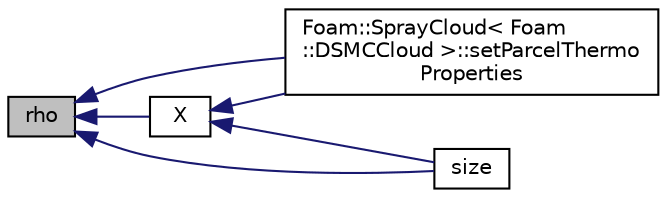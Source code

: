 digraph "rho"
{
  bgcolor="transparent";
  edge [fontname="Helvetica",fontsize="10",labelfontname="Helvetica",labelfontsize="10"];
  node [fontname="Helvetica",fontsize="10",shape=record];
  rankdir="LR";
  Node847 [label="rho",height=0.2,width=0.4,color="black", fillcolor="grey75", style="filled", fontcolor="black"];
  Node847 -> Node848 [dir="back",color="midnightblue",fontsize="10",style="solid",fontname="Helvetica"];
  Node848 [label="Foam::SprayCloud\< Foam\l::DSMCCloud \>::setParcelThermo\lProperties",height=0.2,width=0.4,color="black",URL="$a25661.html#a3b7f36d51838109c584a2ae57c525d57",tooltip="Set parcel thermo properties. "];
  Node847 -> Node849 [dir="back",color="midnightblue",fontsize="10",style="solid",fontname="Helvetica"];
  Node849 [label="size",height=0.2,width=0.4,color="black",URL="$a31177.html#a9facbf0a118d395c89884e45a5ca4e4b",tooltip="Return the number of liquids in the mixture. "];
  Node847 -> Node850 [dir="back",color="midnightblue",fontsize="10",style="solid",fontname="Helvetica"];
  Node850 [label="X",height=0.2,width=0.4,color="black",URL="$a31177.html#ad04d16d1cecd3bb2b5e122b4ef72a4f6",tooltip="Returns the mole fractions corresponding to the given mass fractions. "];
  Node850 -> Node848 [dir="back",color="midnightblue",fontsize="10",style="solid",fontname="Helvetica"];
  Node850 -> Node849 [dir="back",color="midnightblue",fontsize="10",style="solid",fontname="Helvetica"];
}
